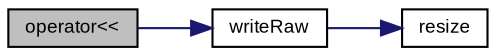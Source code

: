 digraph "operator&lt;&lt;"
{
  bgcolor="transparent";
  edge [fontname="Arial",fontsize="9",labelfontname="Arial",labelfontsize="9"];
  node [fontname="Arial",fontsize="9",shape=record];
  rankdir="LR";
  Node1 [label="operator\<\<",height=0.2,width=0.4,color="black", fillcolor="grey75", style="filled" fontcolor="black"];
  Node1 -> Node2 [color="midnightblue",fontsize="9",style="solid",fontname="Arial"];
  Node2 [label="writeRaw",height=0.2,width=0.4,color="black",URL="$class_v_s_t_g_u_i_1_1_c_memory_stream.html#a322107a43e6826686e736c2e32b8b49e"];
  Node2 -> Node3 [color="midnightblue",fontsize="9",style="solid",fontname="Arial"];
  Node3 [label="resize",height=0.2,width=0.4,color="black",URL="$class_v_s_t_g_u_i_1_1_c_memory_stream.html#a00bbb6426ba9256d164782c194fc12d8"];
}
